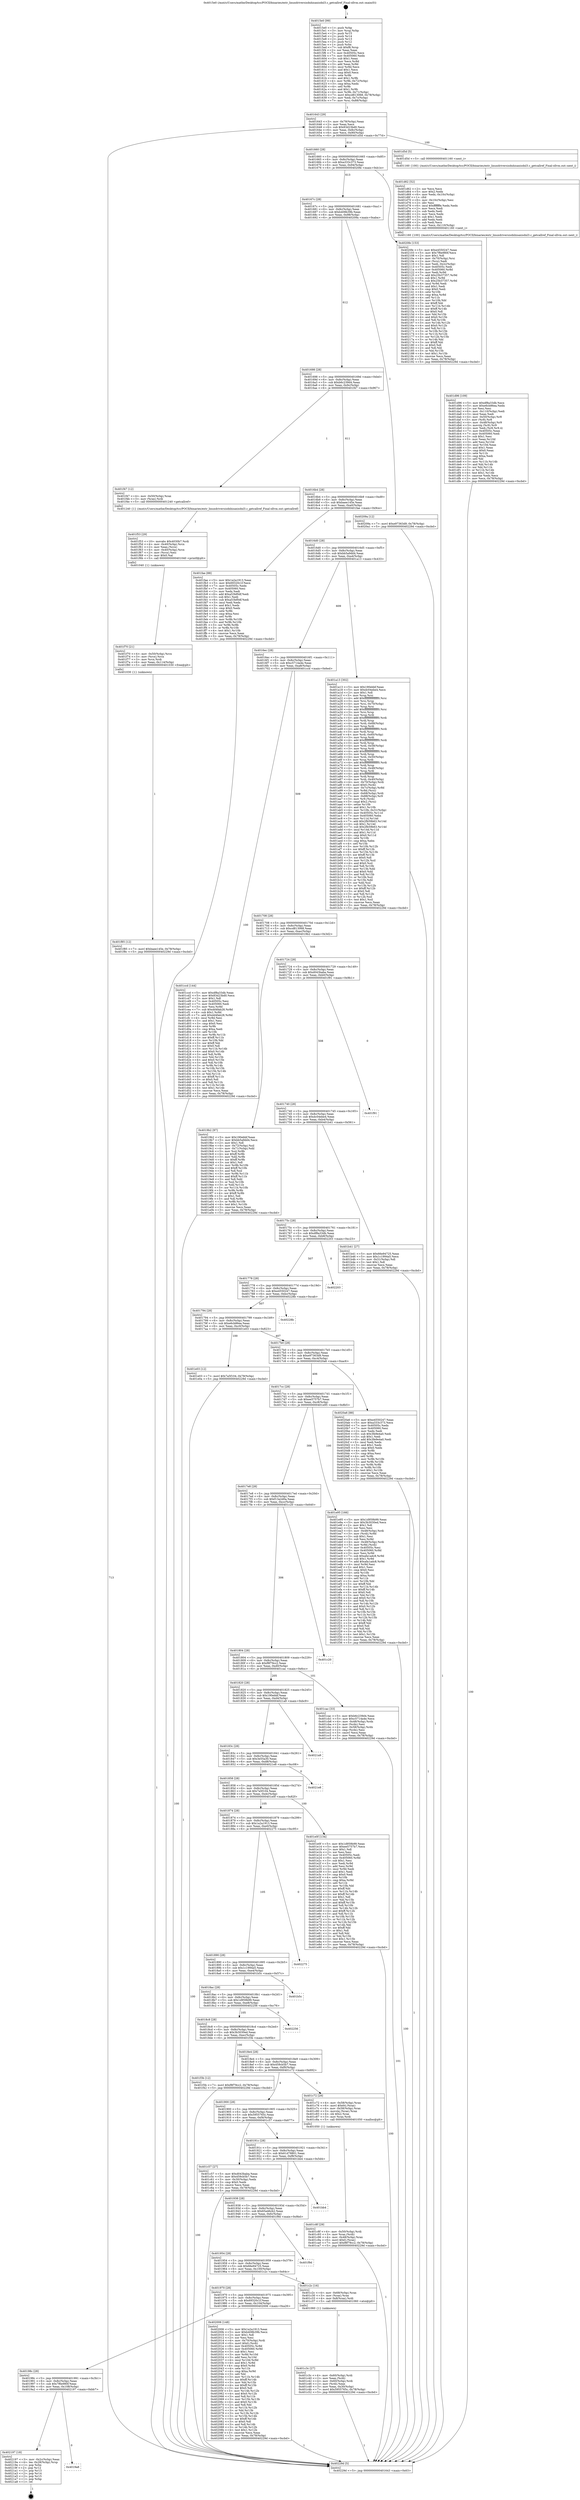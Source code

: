 digraph "0x4015e0" {
  label = "0x4015e0 (/mnt/c/Users/mathe/Desktop/tcc/POCII/binaries/extr_linuxdriversisdnhisaxisdnl3.c_getcallref_Final-ollvm.out::main(0))"
  labelloc = "t"
  node[shape=record]

  Entry [label="",width=0.3,height=0.3,shape=circle,fillcolor=black,style=filled]
  "0x401643" [label="{
     0x401643 [29]\l
     | [instrs]\l
     &nbsp;&nbsp;0x401643 \<+3\>: mov -0x78(%rbp),%eax\l
     &nbsp;&nbsp;0x401646 \<+2\>: mov %eax,%ecx\l
     &nbsp;&nbsp;0x401648 \<+6\>: sub $0x83d23bd0,%ecx\l
     &nbsp;&nbsp;0x40164e \<+6\>: mov %eax,-0x8c(%rbp)\l
     &nbsp;&nbsp;0x401654 \<+6\>: mov %ecx,-0x90(%rbp)\l
     &nbsp;&nbsp;0x40165a \<+6\>: je 0000000000401d5d \<main+0x77d\>\l
  }"]
  "0x401d5d" [label="{
     0x401d5d [5]\l
     | [instrs]\l
     &nbsp;&nbsp;0x401d5d \<+5\>: call 0000000000401160 \<next_i\>\l
     | [calls]\l
     &nbsp;&nbsp;0x401160 \{100\} (/mnt/c/Users/mathe/Desktop/tcc/POCII/binaries/extr_linuxdriversisdnhisaxisdnl3.c_getcallref_Final-ollvm.out::next_i)\l
  }"]
  "0x401660" [label="{
     0x401660 [28]\l
     | [instrs]\l
     &nbsp;&nbsp;0x401660 \<+5\>: jmp 0000000000401665 \<main+0x85\>\l
     &nbsp;&nbsp;0x401665 \<+6\>: mov -0x8c(%rbp),%eax\l
     &nbsp;&nbsp;0x40166b \<+5\>: sub $0xa333c373,%eax\l
     &nbsp;&nbsp;0x401670 \<+6\>: mov %eax,-0x94(%rbp)\l
     &nbsp;&nbsp;0x401676 \<+6\>: je 00000000004020fe \<main+0xb1e\>\l
  }"]
  Exit [label="",width=0.3,height=0.3,shape=circle,fillcolor=black,style=filled,peripheries=2]
  "0x4020fe" [label="{
     0x4020fe [153]\l
     | [instrs]\l
     &nbsp;&nbsp;0x4020fe \<+5\>: mov $0xe4550247,%eax\l
     &nbsp;&nbsp;0x402103 \<+5\>: mov $0x7f6e980f,%ecx\l
     &nbsp;&nbsp;0x402108 \<+2\>: mov $0x1,%dl\l
     &nbsp;&nbsp;0x40210a \<+4\>: mov -0x70(%rbp),%rsi\l
     &nbsp;&nbsp;0x40210e \<+2\>: mov (%rsi),%edi\l
     &nbsp;&nbsp;0x402110 \<+3\>: mov %edi,-0x2c(%rbp)\l
     &nbsp;&nbsp;0x402113 \<+7\>: mov 0x40505c,%edi\l
     &nbsp;&nbsp;0x40211a \<+8\>: mov 0x405060,%r8d\l
     &nbsp;&nbsp;0x402122 \<+3\>: mov %edi,%r9d\l
     &nbsp;&nbsp;0x402125 \<+7\>: add $0x25b37357,%r9d\l
     &nbsp;&nbsp;0x40212c \<+4\>: sub $0x1,%r9d\l
     &nbsp;&nbsp;0x402130 \<+7\>: sub $0x25b37357,%r9d\l
     &nbsp;&nbsp;0x402137 \<+4\>: imul %r9d,%edi\l
     &nbsp;&nbsp;0x40213b \<+3\>: and $0x1,%edi\l
     &nbsp;&nbsp;0x40213e \<+3\>: cmp $0x0,%edi\l
     &nbsp;&nbsp;0x402141 \<+4\>: sete %r10b\l
     &nbsp;&nbsp;0x402145 \<+4\>: cmp $0xa,%r8d\l
     &nbsp;&nbsp;0x402149 \<+4\>: setl %r11b\l
     &nbsp;&nbsp;0x40214d \<+3\>: mov %r10b,%bl\l
     &nbsp;&nbsp;0x402150 \<+3\>: xor $0xff,%bl\l
     &nbsp;&nbsp;0x402153 \<+3\>: mov %r11b,%r14b\l
     &nbsp;&nbsp;0x402156 \<+4\>: xor $0xff,%r14b\l
     &nbsp;&nbsp;0x40215a \<+3\>: xor $0x0,%dl\l
     &nbsp;&nbsp;0x40215d \<+3\>: mov %bl,%r15b\l
     &nbsp;&nbsp;0x402160 \<+4\>: and $0x0,%r15b\l
     &nbsp;&nbsp;0x402164 \<+3\>: and %dl,%r10b\l
     &nbsp;&nbsp;0x402167 \<+3\>: mov %r14b,%r12b\l
     &nbsp;&nbsp;0x40216a \<+4\>: and $0x0,%r12b\l
     &nbsp;&nbsp;0x40216e \<+3\>: and %dl,%r11b\l
     &nbsp;&nbsp;0x402171 \<+3\>: or %r10b,%r15b\l
     &nbsp;&nbsp;0x402174 \<+3\>: or %r11b,%r12b\l
     &nbsp;&nbsp;0x402177 \<+3\>: xor %r12b,%r15b\l
     &nbsp;&nbsp;0x40217a \<+3\>: or %r14b,%bl\l
     &nbsp;&nbsp;0x40217d \<+3\>: xor $0xff,%bl\l
     &nbsp;&nbsp;0x402180 \<+3\>: or $0x0,%dl\l
     &nbsp;&nbsp;0x402183 \<+2\>: and %dl,%bl\l
     &nbsp;&nbsp;0x402185 \<+3\>: or %bl,%r15b\l
     &nbsp;&nbsp;0x402188 \<+4\>: test $0x1,%r15b\l
     &nbsp;&nbsp;0x40218c \<+3\>: cmovne %ecx,%eax\l
     &nbsp;&nbsp;0x40218f \<+3\>: mov %eax,-0x78(%rbp)\l
     &nbsp;&nbsp;0x402192 \<+5\>: jmp 000000000040229d \<main+0xcbd\>\l
  }"]
  "0x40167c" [label="{
     0x40167c [28]\l
     | [instrs]\l
     &nbsp;&nbsp;0x40167c \<+5\>: jmp 0000000000401681 \<main+0xa1\>\l
     &nbsp;&nbsp;0x401681 \<+6\>: mov -0x8c(%rbp),%eax\l
     &nbsp;&nbsp;0x401687 \<+5\>: sub $0xb408b39b,%eax\l
     &nbsp;&nbsp;0x40168c \<+6\>: mov %eax,-0x98(%rbp)\l
     &nbsp;&nbsp;0x401692 \<+6\>: je 000000000040209a \<main+0xaba\>\l
  }"]
  "0x4019a8" [label="{
     0x4019a8\l
  }", style=dashed]
  "0x40209a" [label="{
     0x40209a [12]\l
     | [instrs]\l
     &nbsp;&nbsp;0x40209a \<+7\>: movl $0xe97363d9,-0x78(%rbp)\l
     &nbsp;&nbsp;0x4020a1 \<+5\>: jmp 000000000040229d \<main+0xcbd\>\l
  }"]
  "0x401698" [label="{
     0x401698 [28]\l
     | [instrs]\l
     &nbsp;&nbsp;0x401698 \<+5\>: jmp 000000000040169d \<main+0xbd\>\l
     &nbsp;&nbsp;0x40169d \<+6\>: mov -0x8c(%rbp),%eax\l
     &nbsp;&nbsp;0x4016a3 \<+5\>: sub $0xb6c239d4,%eax\l
     &nbsp;&nbsp;0x4016a8 \<+6\>: mov %eax,-0x9c(%rbp)\l
     &nbsp;&nbsp;0x4016ae \<+6\>: je 0000000000401f47 \<main+0x967\>\l
  }"]
  "0x402197" [label="{
     0x402197 [18]\l
     | [instrs]\l
     &nbsp;&nbsp;0x402197 \<+3\>: mov -0x2c(%rbp),%eax\l
     &nbsp;&nbsp;0x40219a \<+4\>: lea -0x28(%rbp),%rsp\l
     &nbsp;&nbsp;0x40219e \<+1\>: pop %rbx\l
     &nbsp;&nbsp;0x40219f \<+2\>: pop %r12\l
     &nbsp;&nbsp;0x4021a1 \<+2\>: pop %r13\l
     &nbsp;&nbsp;0x4021a3 \<+2\>: pop %r14\l
     &nbsp;&nbsp;0x4021a5 \<+2\>: pop %r15\l
     &nbsp;&nbsp;0x4021a7 \<+1\>: pop %rbp\l
     &nbsp;&nbsp;0x4021a8 \<+1\>: ret\l
  }"]
  "0x401f47" [label="{
     0x401f47 [12]\l
     | [instrs]\l
     &nbsp;&nbsp;0x401f47 \<+4\>: mov -0x50(%rbp),%rax\l
     &nbsp;&nbsp;0x401f4b \<+3\>: mov (%rax),%rdi\l
     &nbsp;&nbsp;0x401f4e \<+5\>: call 0000000000401240 \<getcallref\>\l
     | [calls]\l
     &nbsp;&nbsp;0x401240 \{1\} (/mnt/c/Users/mathe/Desktop/tcc/POCII/binaries/extr_linuxdriversisdnhisaxisdnl3.c_getcallref_Final-ollvm.out::getcallref)\l
  }"]
  "0x4016b4" [label="{
     0x4016b4 [28]\l
     | [instrs]\l
     &nbsp;&nbsp;0x4016b4 \<+5\>: jmp 00000000004016b9 \<main+0xd9\>\l
     &nbsp;&nbsp;0x4016b9 \<+6\>: mov -0x8c(%rbp),%eax\l
     &nbsp;&nbsp;0x4016bf \<+5\>: sub $0xbaee145e,%eax\l
     &nbsp;&nbsp;0x4016c4 \<+6\>: mov %eax,-0xa0(%rbp)\l
     &nbsp;&nbsp;0x4016ca \<+6\>: je 0000000000401fae \<main+0x9ce\>\l
  }"]
  "0x40198c" [label="{
     0x40198c [28]\l
     | [instrs]\l
     &nbsp;&nbsp;0x40198c \<+5\>: jmp 0000000000401991 \<main+0x3b1\>\l
     &nbsp;&nbsp;0x401991 \<+6\>: mov -0x8c(%rbp),%eax\l
     &nbsp;&nbsp;0x401997 \<+5\>: sub $0x7f6e980f,%eax\l
     &nbsp;&nbsp;0x40199c \<+6\>: mov %eax,-0x108(%rbp)\l
     &nbsp;&nbsp;0x4019a2 \<+6\>: je 0000000000402197 \<main+0xbb7\>\l
  }"]
  "0x401fae" [label="{
     0x401fae [88]\l
     | [instrs]\l
     &nbsp;&nbsp;0x401fae \<+5\>: mov $0x1a2a1913,%eax\l
     &nbsp;&nbsp;0x401fb3 \<+5\>: mov $0x69320c1f,%ecx\l
     &nbsp;&nbsp;0x401fb8 \<+7\>: mov 0x40505c,%edx\l
     &nbsp;&nbsp;0x401fbf \<+7\>: mov 0x405060,%esi\l
     &nbsp;&nbsp;0x401fc6 \<+2\>: mov %edx,%edi\l
     &nbsp;&nbsp;0x401fc8 \<+6\>: add $0xa53bf0df,%edi\l
     &nbsp;&nbsp;0x401fce \<+3\>: sub $0x1,%edi\l
     &nbsp;&nbsp;0x401fd1 \<+6\>: sub $0xa53bf0df,%edi\l
     &nbsp;&nbsp;0x401fd7 \<+3\>: imul %edi,%edx\l
     &nbsp;&nbsp;0x401fda \<+3\>: and $0x1,%edx\l
     &nbsp;&nbsp;0x401fdd \<+3\>: cmp $0x0,%edx\l
     &nbsp;&nbsp;0x401fe0 \<+4\>: sete %r8b\l
     &nbsp;&nbsp;0x401fe4 \<+3\>: cmp $0xa,%esi\l
     &nbsp;&nbsp;0x401fe7 \<+4\>: setl %r9b\l
     &nbsp;&nbsp;0x401feb \<+3\>: mov %r8b,%r10b\l
     &nbsp;&nbsp;0x401fee \<+3\>: and %r9b,%r10b\l
     &nbsp;&nbsp;0x401ff1 \<+3\>: xor %r9b,%r8b\l
     &nbsp;&nbsp;0x401ff4 \<+3\>: or %r8b,%r10b\l
     &nbsp;&nbsp;0x401ff7 \<+4\>: test $0x1,%r10b\l
     &nbsp;&nbsp;0x401ffb \<+3\>: cmovne %ecx,%eax\l
     &nbsp;&nbsp;0x401ffe \<+3\>: mov %eax,-0x78(%rbp)\l
     &nbsp;&nbsp;0x402001 \<+5\>: jmp 000000000040229d \<main+0xcbd\>\l
  }"]
  "0x4016d0" [label="{
     0x4016d0 [28]\l
     | [instrs]\l
     &nbsp;&nbsp;0x4016d0 \<+5\>: jmp 00000000004016d5 \<main+0xf5\>\l
     &nbsp;&nbsp;0x4016d5 \<+6\>: mov -0x8c(%rbp),%eax\l
     &nbsp;&nbsp;0x4016db \<+5\>: sub $0xbb5a9dd4,%eax\l
     &nbsp;&nbsp;0x4016e0 \<+6\>: mov %eax,-0xa4(%rbp)\l
     &nbsp;&nbsp;0x4016e6 \<+6\>: je 0000000000401a13 \<main+0x433\>\l
  }"]
  "0x402006" [label="{
     0x402006 [148]\l
     | [instrs]\l
     &nbsp;&nbsp;0x402006 \<+5\>: mov $0x1a2a1913,%eax\l
     &nbsp;&nbsp;0x40200b \<+5\>: mov $0xb408b39b,%ecx\l
     &nbsp;&nbsp;0x402010 \<+2\>: mov $0x1,%dl\l
     &nbsp;&nbsp;0x402012 \<+2\>: xor %esi,%esi\l
     &nbsp;&nbsp;0x402014 \<+4\>: mov -0x70(%rbp),%rdi\l
     &nbsp;&nbsp;0x402018 \<+6\>: movl $0x0,(%rdi)\l
     &nbsp;&nbsp;0x40201e \<+8\>: mov 0x40505c,%r8d\l
     &nbsp;&nbsp;0x402026 \<+8\>: mov 0x405060,%r9d\l
     &nbsp;&nbsp;0x40202e \<+3\>: sub $0x1,%esi\l
     &nbsp;&nbsp;0x402031 \<+3\>: mov %r8d,%r10d\l
     &nbsp;&nbsp;0x402034 \<+3\>: add %esi,%r10d\l
     &nbsp;&nbsp;0x402037 \<+4\>: imul %r10d,%r8d\l
     &nbsp;&nbsp;0x40203b \<+4\>: and $0x1,%r8d\l
     &nbsp;&nbsp;0x40203f \<+4\>: cmp $0x0,%r8d\l
     &nbsp;&nbsp;0x402043 \<+4\>: sete %r11b\l
     &nbsp;&nbsp;0x402047 \<+4\>: cmp $0xa,%r9d\l
     &nbsp;&nbsp;0x40204b \<+3\>: setl %bl\l
     &nbsp;&nbsp;0x40204e \<+3\>: mov %r11b,%r14b\l
     &nbsp;&nbsp;0x402051 \<+4\>: xor $0xff,%r14b\l
     &nbsp;&nbsp;0x402055 \<+3\>: mov %bl,%r15b\l
     &nbsp;&nbsp;0x402058 \<+4\>: xor $0xff,%r15b\l
     &nbsp;&nbsp;0x40205c \<+3\>: xor $0x0,%dl\l
     &nbsp;&nbsp;0x40205f \<+3\>: mov %r14b,%r12b\l
     &nbsp;&nbsp;0x402062 \<+4\>: and $0x0,%r12b\l
     &nbsp;&nbsp;0x402066 \<+3\>: and %dl,%r11b\l
     &nbsp;&nbsp;0x402069 \<+3\>: mov %r15b,%r13b\l
     &nbsp;&nbsp;0x40206c \<+4\>: and $0x0,%r13b\l
     &nbsp;&nbsp;0x402070 \<+2\>: and %dl,%bl\l
     &nbsp;&nbsp;0x402072 \<+3\>: or %r11b,%r12b\l
     &nbsp;&nbsp;0x402075 \<+3\>: or %bl,%r13b\l
     &nbsp;&nbsp;0x402078 \<+3\>: xor %r13b,%r12b\l
     &nbsp;&nbsp;0x40207b \<+3\>: or %r15b,%r14b\l
     &nbsp;&nbsp;0x40207e \<+4\>: xor $0xff,%r14b\l
     &nbsp;&nbsp;0x402082 \<+3\>: or $0x0,%dl\l
     &nbsp;&nbsp;0x402085 \<+3\>: and %dl,%r14b\l
     &nbsp;&nbsp;0x402088 \<+3\>: or %r14b,%r12b\l
     &nbsp;&nbsp;0x40208b \<+4\>: test $0x1,%r12b\l
     &nbsp;&nbsp;0x40208f \<+3\>: cmovne %ecx,%eax\l
     &nbsp;&nbsp;0x402092 \<+3\>: mov %eax,-0x78(%rbp)\l
     &nbsp;&nbsp;0x402095 \<+5\>: jmp 000000000040229d \<main+0xcbd\>\l
  }"]
  "0x401a13" [label="{
     0x401a13 [302]\l
     | [instrs]\l
     &nbsp;&nbsp;0x401a13 \<+5\>: mov $0x190ebbf,%eax\l
     &nbsp;&nbsp;0x401a18 \<+5\>: mov $0xdc04ebe4,%ecx\l
     &nbsp;&nbsp;0x401a1d \<+2\>: mov $0x1,%dl\l
     &nbsp;&nbsp;0x401a1f \<+3\>: mov %rsp,%rsi\l
     &nbsp;&nbsp;0x401a22 \<+4\>: add $0xfffffffffffffff0,%rsi\l
     &nbsp;&nbsp;0x401a26 \<+3\>: mov %rsi,%rsp\l
     &nbsp;&nbsp;0x401a29 \<+4\>: mov %rsi,-0x70(%rbp)\l
     &nbsp;&nbsp;0x401a2d \<+3\>: mov %rsp,%rsi\l
     &nbsp;&nbsp;0x401a30 \<+4\>: add $0xfffffffffffffff0,%rsi\l
     &nbsp;&nbsp;0x401a34 \<+3\>: mov %rsi,%rsp\l
     &nbsp;&nbsp;0x401a37 \<+3\>: mov %rsp,%rdi\l
     &nbsp;&nbsp;0x401a3a \<+4\>: add $0xfffffffffffffff0,%rdi\l
     &nbsp;&nbsp;0x401a3e \<+3\>: mov %rdi,%rsp\l
     &nbsp;&nbsp;0x401a41 \<+4\>: mov %rdi,-0x68(%rbp)\l
     &nbsp;&nbsp;0x401a45 \<+3\>: mov %rsp,%rdi\l
     &nbsp;&nbsp;0x401a48 \<+4\>: add $0xfffffffffffffff0,%rdi\l
     &nbsp;&nbsp;0x401a4c \<+3\>: mov %rdi,%rsp\l
     &nbsp;&nbsp;0x401a4f \<+4\>: mov %rdi,-0x60(%rbp)\l
     &nbsp;&nbsp;0x401a53 \<+3\>: mov %rsp,%rdi\l
     &nbsp;&nbsp;0x401a56 \<+4\>: add $0xfffffffffffffff0,%rdi\l
     &nbsp;&nbsp;0x401a5a \<+3\>: mov %rdi,%rsp\l
     &nbsp;&nbsp;0x401a5d \<+4\>: mov %rdi,-0x58(%rbp)\l
     &nbsp;&nbsp;0x401a61 \<+3\>: mov %rsp,%rdi\l
     &nbsp;&nbsp;0x401a64 \<+4\>: add $0xfffffffffffffff0,%rdi\l
     &nbsp;&nbsp;0x401a68 \<+3\>: mov %rdi,%rsp\l
     &nbsp;&nbsp;0x401a6b \<+4\>: mov %rdi,-0x50(%rbp)\l
     &nbsp;&nbsp;0x401a6f \<+3\>: mov %rsp,%rdi\l
     &nbsp;&nbsp;0x401a72 \<+4\>: add $0xfffffffffffffff0,%rdi\l
     &nbsp;&nbsp;0x401a76 \<+3\>: mov %rdi,%rsp\l
     &nbsp;&nbsp;0x401a79 \<+4\>: mov %rdi,-0x48(%rbp)\l
     &nbsp;&nbsp;0x401a7d \<+3\>: mov %rsp,%rdi\l
     &nbsp;&nbsp;0x401a80 \<+4\>: add $0xfffffffffffffff0,%rdi\l
     &nbsp;&nbsp;0x401a84 \<+3\>: mov %rdi,%rsp\l
     &nbsp;&nbsp;0x401a87 \<+4\>: mov %rdi,-0x40(%rbp)\l
     &nbsp;&nbsp;0x401a8b \<+4\>: mov -0x70(%rbp),%rdi\l
     &nbsp;&nbsp;0x401a8f \<+6\>: movl $0x0,(%rdi)\l
     &nbsp;&nbsp;0x401a95 \<+4\>: mov -0x7c(%rbp),%r8d\l
     &nbsp;&nbsp;0x401a99 \<+3\>: mov %r8d,(%rsi)\l
     &nbsp;&nbsp;0x401a9c \<+4\>: mov -0x68(%rbp),%rdi\l
     &nbsp;&nbsp;0x401aa0 \<+7\>: mov -0x88(%rbp),%r9\l
     &nbsp;&nbsp;0x401aa7 \<+3\>: mov %r9,(%rdi)\l
     &nbsp;&nbsp;0x401aaa \<+3\>: cmpl $0x2,(%rsi)\l
     &nbsp;&nbsp;0x401aad \<+4\>: setne %r10b\l
     &nbsp;&nbsp;0x401ab1 \<+4\>: and $0x1,%r10b\l
     &nbsp;&nbsp;0x401ab5 \<+4\>: mov %r10b,-0x31(%rbp)\l
     &nbsp;&nbsp;0x401ab9 \<+8\>: mov 0x40505c,%r11d\l
     &nbsp;&nbsp;0x401ac1 \<+7\>: mov 0x405060,%ebx\l
     &nbsp;&nbsp;0x401ac8 \<+3\>: mov %r11d,%r14d\l
     &nbsp;&nbsp;0x401acb \<+7\>: add $0x2fb59b63,%r14d\l
     &nbsp;&nbsp;0x401ad2 \<+4\>: sub $0x1,%r14d\l
     &nbsp;&nbsp;0x401ad6 \<+7\>: sub $0x2fb59b63,%r14d\l
     &nbsp;&nbsp;0x401add \<+4\>: imul %r14d,%r11d\l
     &nbsp;&nbsp;0x401ae1 \<+4\>: and $0x1,%r11d\l
     &nbsp;&nbsp;0x401ae5 \<+4\>: cmp $0x0,%r11d\l
     &nbsp;&nbsp;0x401ae9 \<+4\>: sete %r10b\l
     &nbsp;&nbsp;0x401aed \<+3\>: cmp $0xa,%ebx\l
     &nbsp;&nbsp;0x401af0 \<+4\>: setl %r15b\l
     &nbsp;&nbsp;0x401af4 \<+3\>: mov %r10b,%r12b\l
     &nbsp;&nbsp;0x401af7 \<+4\>: xor $0xff,%r12b\l
     &nbsp;&nbsp;0x401afb \<+3\>: mov %r15b,%r13b\l
     &nbsp;&nbsp;0x401afe \<+4\>: xor $0xff,%r13b\l
     &nbsp;&nbsp;0x401b02 \<+3\>: xor $0x0,%dl\l
     &nbsp;&nbsp;0x401b05 \<+3\>: mov %r12b,%sil\l
     &nbsp;&nbsp;0x401b08 \<+4\>: and $0x0,%sil\l
     &nbsp;&nbsp;0x401b0c \<+3\>: and %dl,%r10b\l
     &nbsp;&nbsp;0x401b0f \<+3\>: mov %r13b,%dil\l
     &nbsp;&nbsp;0x401b12 \<+4\>: and $0x0,%dil\l
     &nbsp;&nbsp;0x401b16 \<+3\>: and %dl,%r15b\l
     &nbsp;&nbsp;0x401b19 \<+3\>: or %r10b,%sil\l
     &nbsp;&nbsp;0x401b1c \<+3\>: or %r15b,%dil\l
     &nbsp;&nbsp;0x401b1f \<+3\>: xor %dil,%sil\l
     &nbsp;&nbsp;0x401b22 \<+3\>: or %r13b,%r12b\l
     &nbsp;&nbsp;0x401b25 \<+4\>: xor $0xff,%r12b\l
     &nbsp;&nbsp;0x401b29 \<+3\>: or $0x0,%dl\l
     &nbsp;&nbsp;0x401b2c \<+3\>: and %dl,%r12b\l
     &nbsp;&nbsp;0x401b2f \<+3\>: or %r12b,%sil\l
     &nbsp;&nbsp;0x401b32 \<+4\>: test $0x1,%sil\l
     &nbsp;&nbsp;0x401b36 \<+3\>: cmovne %ecx,%eax\l
     &nbsp;&nbsp;0x401b39 \<+3\>: mov %eax,-0x78(%rbp)\l
     &nbsp;&nbsp;0x401b3c \<+5\>: jmp 000000000040229d \<main+0xcbd\>\l
  }"]
  "0x4016ec" [label="{
     0x4016ec [28]\l
     | [instrs]\l
     &nbsp;&nbsp;0x4016ec \<+5\>: jmp 00000000004016f1 \<main+0x111\>\l
     &nbsp;&nbsp;0x4016f1 \<+6\>: mov -0x8c(%rbp),%eax\l
     &nbsp;&nbsp;0x4016f7 \<+5\>: sub $0xc5714a4e,%eax\l
     &nbsp;&nbsp;0x4016fc \<+6\>: mov %eax,-0xa8(%rbp)\l
     &nbsp;&nbsp;0x401702 \<+6\>: je 0000000000401ccd \<main+0x6ed\>\l
  }"]
  "0x401f85" [label="{
     0x401f85 [12]\l
     | [instrs]\l
     &nbsp;&nbsp;0x401f85 \<+7\>: movl $0xbaee145e,-0x78(%rbp)\l
     &nbsp;&nbsp;0x401f8c \<+5\>: jmp 000000000040229d \<main+0xcbd\>\l
  }"]
  "0x401ccd" [label="{
     0x401ccd [144]\l
     | [instrs]\l
     &nbsp;&nbsp;0x401ccd \<+5\>: mov $0xdf8a33db,%eax\l
     &nbsp;&nbsp;0x401cd2 \<+5\>: mov $0x83d23bd0,%ecx\l
     &nbsp;&nbsp;0x401cd7 \<+2\>: mov $0x1,%dl\l
     &nbsp;&nbsp;0x401cd9 \<+7\>: mov 0x40505c,%esi\l
     &nbsp;&nbsp;0x401ce0 \<+7\>: mov 0x405060,%edi\l
     &nbsp;&nbsp;0x401ce7 \<+3\>: mov %esi,%r8d\l
     &nbsp;&nbsp;0x401cea \<+7\>: sub $0xdd4fab28,%r8d\l
     &nbsp;&nbsp;0x401cf1 \<+4\>: sub $0x1,%r8d\l
     &nbsp;&nbsp;0x401cf5 \<+7\>: add $0xdd4fab28,%r8d\l
     &nbsp;&nbsp;0x401cfc \<+4\>: imul %r8d,%esi\l
     &nbsp;&nbsp;0x401d00 \<+3\>: and $0x1,%esi\l
     &nbsp;&nbsp;0x401d03 \<+3\>: cmp $0x0,%esi\l
     &nbsp;&nbsp;0x401d06 \<+4\>: sete %r9b\l
     &nbsp;&nbsp;0x401d0a \<+3\>: cmp $0xa,%edi\l
     &nbsp;&nbsp;0x401d0d \<+4\>: setl %r10b\l
     &nbsp;&nbsp;0x401d11 \<+3\>: mov %r9b,%r11b\l
     &nbsp;&nbsp;0x401d14 \<+4\>: xor $0xff,%r11b\l
     &nbsp;&nbsp;0x401d18 \<+3\>: mov %r10b,%bl\l
     &nbsp;&nbsp;0x401d1b \<+3\>: xor $0xff,%bl\l
     &nbsp;&nbsp;0x401d1e \<+3\>: xor $0x0,%dl\l
     &nbsp;&nbsp;0x401d21 \<+3\>: mov %r11b,%r14b\l
     &nbsp;&nbsp;0x401d24 \<+4\>: and $0x0,%r14b\l
     &nbsp;&nbsp;0x401d28 \<+3\>: and %dl,%r9b\l
     &nbsp;&nbsp;0x401d2b \<+3\>: mov %bl,%r15b\l
     &nbsp;&nbsp;0x401d2e \<+4\>: and $0x0,%r15b\l
     &nbsp;&nbsp;0x401d32 \<+3\>: and %dl,%r10b\l
     &nbsp;&nbsp;0x401d35 \<+3\>: or %r9b,%r14b\l
     &nbsp;&nbsp;0x401d38 \<+3\>: or %r10b,%r15b\l
     &nbsp;&nbsp;0x401d3b \<+3\>: xor %r15b,%r14b\l
     &nbsp;&nbsp;0x401d3e \<+3\>: or %bl,%r11b\l
     &nbsp;&nbsp;0x401d41 \<+4\>: xor $0xff,%r11b\l
     &nbsp;&nbsp;0x401d45 \<+3\>: or $0x0,%dl\l
     &nbsp;&nbsp;0x401d48 \<+3\>: and %dl,%r11b\l
     &nbsp;&nbsp;0x401d4b \<+3\>: or %r11b,%r14b\l
     &nbsp;&nbsp;0x401d4e \<+4\>: test $0x1,%r14b\l
     &nbsp;&nbsp;0x401d52 \<+3\>: cmovne %ecx,%eax\l
     &nbsp;&nbsp;0x401d55 \<+3\>: mov %eax,-0x78(%rbp)\l
     &nbsp;&nbsp;0x401d58 \<+5\>: jmp 000000000040229d \<main+0xcbd\>\l
  }"]
  "0x401708" [label="{
     0x401708 [28]\l
     | [instrs]\l
     &nbsp;&nbsp;0x401708 \<+5\>: jmp 000000000040170d \<main+0x12d\>\l
     &nbsp;&nbsp;0x40170d \<+6\>: mov -0x8c(%rbp),%eax\l
     &nbsp;&nbsp;0x401713 \<+5\>: sub $0xcd813068,%eax\l
     &nbsp;&nbsp;0x401718 \<+6\>: mov %eax,-0xac(%rbp)\l
     &nbsp;&nbsp;0x40171e \<+6\>: je 00000000004019b2 \<main+0x3d2\>\l
  }"]
  "0x401f70" [label="{
     0x401f70 [21]\l
     | [instrs]\l
     &nbsp;&nbsp;0x401f70 \<+4\>: mov -0x50(%rbp),%rcx\l
     &nbsp;&nbsp;0x401f74 \<+3\>: mov (%rcx),%rcx\l
     &nbsp;&nbsp;0x401f77 \<+3\>: mov %rcx,%rdi\l
     &nbsp;&nbsp;0x401f7a \<+6\>: mov %eax,-0x114(%rbp)\l
     &nbsp;&nbsp;0x401f80 \<+5\>: call 0000000000401030 \<free@plt\>\l
     | [calls]\l
     &nbsp;&nbsp;0x401030 \{1\} (unknown)\l
  }"]
  "0x4019b2" [label="{
     0x4019b2 [97]\l
     | [instrs]\l
     &nbsp;&nbsp;0x4019b2 \<+5\>: mov $0x190ebbf,%eax\l
     &nbsp;&nbsp;0x4019b7 \<+5\>: mov $0xbb5a9dd4,%ecx\l
     &nbsp;&nbsp;0x4019bc \<+2\>: mov $0x1,%dl\l
     &nbsp;&nbsp;0x4019be \<+4\>: mov -0x72(%rbp),%sil\l
     &nbsp;&nbsp;0x4019c2 \<+4\>: mov -0x71(%rbp),%dil\l
     &nbsp;&nbsp;0x4019c6 \<+3\>: mov %sil,%r8b\l
     &nbsp;&nbsp;0x4019c9 \<+4\>: xor $0xff,%r8b\l
     &nbsp;&nbsp;0x4019cd \<+3\>: mov %dil,%r9b\l
     &nbsp;&nbsp;0x4019d0 \<+4\>: xor $0xff,%r9b\l
     &nbsp;&nbsp;0x4019d4 \<+3\>: xor $0x1,%dl\l
     &nbsp;&nbsp;0x4019d7 \<+3\>: mov %r8b,%r10b\l
     &nbsp;&nbsp;0x4019da \<+4\>: and $0xff,%r10b\l
     &nbsp;&nbsp;0x4019de \<+3\>: and %dl,%sil\l
     &nbsp;&nbsp;0x4019e1 \<+3\>: mov %r9b,%r11b\l
     &nbsp;&nbsp;0x4019e4 \<+4\>: and $0xff,%r11b\l
     &nbsp;&nbsp;0x4019e8 \<+3\>: and %dl,%dil\l
     &nbsp;&nbsp;0x4019eb \<+3\>: or %sil,%r10b\l
     &nbsp;&nbsp;0x4019ee \<+3\>: or %dil,%r11b\l
     &nbsp;&nbsp;0x4019f1 \<+3\>: xor %r11b,%r10b\l
     &nbsp;&nbsp;0x4019f4 \<+3\>: or %r9b,%r8b\l
     &nbsp;&nbsp;0x4019f7 \<+4\>: xor $0xff,%r8b\l
     &nbsp;&nbsp;0x4019fb \<+3\>: or $0x1,%dl\l
     &nbsp;&nbsp;0x4019fe \<+3\>: and %dl,%r8b\l
     &nbsp;&nbsp;0x401a01 \<+3\>: or %r8b,%r10b\l
     &nbsp;&nbsp;0x401a04 \<+4\>: test $0x1,%r10b\l
     &nbsp;&nbsp;0x401a08 \<+3\>: cmovne %ecx,%eax\l
     &nbsp;&nbsp;0x401a0b \<+3\>: mov %eax,-0x78(%rbp)\l
     &nbsp;&nbsp;0x401a0e \<+5\>: jmp 000000000040229d \<main+0xcbd\>\l
  }"]
  "0x401724" [label="{
     0x401724 [28]\l
     | [instrs]\l
     &nbsp;&nbsp;0x401724 \<+5\>: jmp 0000000000401729 \<main+0x149\>\l
     &nbsp;&nbsp;0x401729 \<+6\>: mov -0x8c(%rbp),%eax\l
     &nbsp;&nbsp;0x40172f \<+5\>: sub $0xd043baba,%eax\l
     &nbsp;&nbsp;0x401734 \<+6\>: mov %eax,-0xb0(%rbp)\l
     &nbsp;&nbsp;0x40173a \<+6\>: je 0000000000401f91 \<main+0x9b1\>\l
  }"]
  "0x40229d" [label="{
     0x40229d [5]\l
     | [instrs]\l
     &nbsp;&nbsp;0x40229d \<+5\>: jmp 0000000000401643 \<main+0x63\>\l
  }"]
  "0x4015e0" [label="{
     0x4015e0 [99]\l
     | [instrs]\l
     &nbsp;&nbsp;0x4015e0 \<+1\>: push %rbp\l
     &nbsp;&nbsp;0x4015e1 \<+3\>: mov %rsp,%rbp\l
     &nbsp;&nbsp;0x4015e4 \<+2\>: push %r15\l
     &nbsp;&nbsp;0x4015e6 \<+2\>: push %r14\l
     &nbsp;&nbsp;0x4015e8 \<+2\>: push %r13\l
     &nbsp;&nbsp;0x4015ea \<+2\>: push %r12\l
     &nbsp;&nbsp;0x4015ec \<+1\>: push %rbx\l
     &nbsp;&nbsp;0x4015ed \<+7\>: sub $0xf8,%rsp\l
     &nbsp;&nbsp;0x4015f4 \<+2\>: xor %eax,%eax\l
     &nbsp;&nbsp;0x4015f6 \<+7\>: mov 0x40505c,%ecx\l
     &nbsp;&nbsp;0x4015fd \<+7\>: mov 0x405060,%edx\l
     &nbsp;&nbsp;0x401604 \<+3\>: sub $0x1,%eax\l
     &nbsp;&nbsp;0x401607 \<+3\>: mov %ecx,%r8d\l
     &nbsp;&nbsp;0x40160a \<+3\>: add %eax,%r8d\l
     &nbsp;&nbsp;0x40160d \<+4\>: imul %r8d,%ecx\l
     &nbsp;&nbsp;0x401611 \<+3\>: and $0x1,%ecx\l
     &nbsp;&nbsp;0x401614 \<+3\>: cmp $0x0,%ecx\l
     &nbsp;&nbsp;0x401617 \<+4\>: sete %r9b\l
     &nbsp;&nbsp;0x40161b \<+4\>: and $0x1,%r9b\l
     &nbsp;&nbsp;0x40161f \<+4\>: mov %r9b,-0x72(%rbp)\l
     &nbsp;&nbsp;0x401623 \<+3\>: cmp $0xa,%edx\l
     &nbsp;&nbsp;0x401626 \<+4\>: setl %r9b\l
     &nbsp;&nbsp;0x40162a \<+4\>: and $0x1,%r9b\l
     &nbsp;&nbsp;0x40162e \<+4\>: mov %r9b,-0x71(%rbp)\l
     &nbsp;&nbsp;0x401632 \<+7\>: movl $0xcd813068,-0x78(%rbp)\l
     &nbsp;&nbsp;0x401639 \<+3\>: mov %edi,-0x7c(%rbp)\l
     &nbsp;&nbsp;0x40163c \<+7\>: mov %rsi,-0x88(%rbp)\l
  }"]
  "0x401f53" [label="{
     0x401f53 [29]\l
     | [instrs]\l
     &nbsp;&nbsp;0x401f53 \<+10\>: movabs $0x4030b7,%rdi\l
     &nbsp;&nbsp;0x401f5d \<+4\>: mov -0x40(%rbp),%rcx\l
     &nbsp;&nbsp;0x401f61 \<+2\>: mov %eax,(%rcx)\l
     &nbsp;&nbsp;0x401f63 \<+4\>: mov -0x40(%rbp),%rcx\l
     &nbsp;&nbsp;0x401f67 \<+2\>: mov (%rcx),%esi\l
     &nbsp;&nbsp;0x401f69 \<+2\>: mov $0x0,%al\l
     &nbsp;&nbsp;0x401f6b \<+5\>: call 0000000000401040 \<printf@plt\>\l
     | [calls]\l
     &nbsp;&nbsp;0x401040 \{1\} (unknown)\l
  }"]
  "0x401d96" [label="{
     0x401d96 [109]\l
     | [instrs]\l
     &nbsp;&nbsp;0x401d96 \<+5\>: mov $0xdf8a33db,%ecx\l
     &nbsp;&nbsp;0x401d9b \<+5\>: mov $0xe6cb86ea,%edx\l
     &nbsp;&nbsp;0x401da0 \<+2\>: xor %esi,%esi\l
     &nbsp;&nbsp;0x401da2 \<+6\>: mov -0x110(%rbp),%edi\l
     &nbsp;&nbsp;0x401da8 \<+3\>: imul %eax,%edi\l
     &nbsp;&nbsp;0x401dab \<+4\>: mov -0x50(%rbp),%r8\l
     &nbsp;&nbsp;0x401daf \<+3\>: mov (%r8),%r8\l
     &nbsp;&nbsp;0x401db2 \<+4\>: mov -0x48(%rbp),%r9\l
     &nbsp;&nbsp;0x401db6 \<+3\>: movslq (%r9),%r9\l
     &nbsp;&nbsp;0x401db9 \<+4\>: mov %edi,(%r8,%r9,4)\l
     &nbsp;&nbsp;0x401dbd \<+7\>: mov 0x40505c,%eax\l
     &nbsp;&nbsp;0x401dc4 \<+7\>: mov 0x405060,%edi\l
     &nbsp;&nbsp;0x401dcb \<+3\>: sub $0x1,%esi\l
     &nbsp;&nbsp;0x401dce \<+3\>: mov %eax,%r10d\l
     &nbsp;&nbsp;0x401dd1 \<+3\>: add %esi,%r10d\l
     &nbsp;&nbsp;0x401dd4 \<+4\>: imul %r10d,%eax\l
     &nbsp;&nbsp;0x401dd8 \<+3\>: and $0x1,%eax\l
     &nbsp;&nbsp;0x401ddb \<+3\>: cmp $0x0,%eax\l
     &nbsp;&nbsp;0x401dde \<+4\>: sete %r11b\l
     &nbsp;&nbsp;0x401de2 \<+3\>: cmp $0xa,%edi\l
     &nbsp;&nbsp;0x401de5 \<+3\>: setl %bl\l
     &nbsp;&nbsp;0x401de8 \<+3\>: mov %r11b,%r14b\l
     &nbsp;&nbsp;0x401deb \<+3\>: and %bl,%r14b\l
     &nbsp;&nbsp;0x401dee \<+3\>: xor %bl,%r11b\l
     &nbsp;&nbsp;0x401df1 \<+3\>: or %r11b,%r14b\l
     &nbsp;&nbsp;0x401df4 \<+4\>: test $0x1,%r14b\l
     &nbsp;&nbsp;0x401df8 \<+3\>: cmovne %edx,%ecx\l
     &nbsp;&nbsp;0x401dfb \<+3\>: mov %ecx,-0x78(%rbp)\l
     &nbsp;&nbsp;0x401dfe \<+5\>: jmp 000000000040229d \<main+0xcbd\>\l
  }"]
  "0x401f91" [label="{
     0x401f91\l
  }", style=dashed]
  "0x401740" [label="{
     0x401740 [28]\l
     | [instrs]\l
     &nbsp;&nbsp;0x401740 \<+5\>: jmp 0000000000401745 \<main+0x165\>\l
     &nbsp;&nbsp;0x401745 \<+6\>: mov -0x8c(%rbp),%eax\l
     &nbsp;&nbsp;0x40174b \<+5\>: sub $0xdc04ebe4,%eax\l
     &nbsp;&nbsp;0x401750 \<+6\>: mov %eax,-0xb4(%rbp)\l
     &nbsp;&nbsp;0x401756 \<+6\>: je 0000000000401b41 \<main+0x561\>\l
  }"]
  "0x401d62" [label="{
     0x401d62 [52]\l
     | [instrs]\l
     &nbsp;&nbsp;0x401d62 \<+2\>: xor %ecx,%ecx\l
     &nbsp;&nbsp;0x401d64 \<+5\>: mov $0x2,%edx\l
     &nbsp;&nbsp;0x401d69 \<+6\>: mov %edx,-0x10c(%rbp)\l
     &nbsp;&nbsp;0x401d6f \<+1\>: cltd\l
     &nbsp;&nbsp;0x401d70 \<+6\>: mov -0x10c(%rbp),%esi\l
     &nbsp;&nbsp;0x401d76 \<+2\>: idiv %esi\l
     &nbsp;&nbsp;0x401d78 \<+6\>: imul $0xfffffffe,%edx,%edx\l
     &nbsp;&nbsp;0x401d7e \<+2\>: mov %ecx,%edi\l
     &nbsp;&nbsp;0x401d80 \<+2\>: sub %edx,%edi\l
     &nbsp;&nbsp;0x401d82 \<+2\>: mov %ecx,%edx\l
     &nbsp;&nbsp;0x401d84 \<+3\>: sub $0x1,%edx\l
     &nbsp;&nbsp;0x401d87 \<+2\>: add %edx,%edi\l
     &nbsp;&nbsp;0x401d89 \<+2\>: sub %edi,%ecx\l
     &nbsp;&nbsp;0x401d8b \<+6\>: mov %ecx,-0x110(%rbp)\l
     &nbsp;&nbsp;0x401d91 \<+5\>: call 0000000000401160 \<next_i\>\l
     | [calls]\l
     &nbsp;&nbsp;0x401160 \{100\} (/mnt/c/Users/mathe/Desktop/tcc/POCII/binaries/extr_linuxdriversisdnhisaxisdnl3.c_getcallref_Final-ollvm.out::next_i)\l
  }"]
  "0x401b41" [label="{
     0x401b41 [27]\l
     | [instrs]\l
     &nbsp;&nbsp;0x401b41 \<+5\>: mov $0x66e94725,%eax\l
     &nbsp;&nbsp;0x401b46 \<+5\>: mov $0x1c1994a5,%ecx\l
     &nbsp;&nbsp;0x401b4b \<+3\>: mov -0x31(%rbp),%dl\l
     &nbsp;&nbsp;0x401b4e \<+3\>: test $0x1,%dl\l
     &nbsp;&nbsp;0x401b51 \<+3\>: cmovne %ecx,%eax\l
     &nbsp;&nbsp;0x401b54 \<+3\>: mov %eax,-0x78(%rbp)\l
     &nbsp;&nbsp;0x401b57 \<+5\>: jmp 000000000040229d \<main+0xcbd\>\l
  }"]
  "0x40175c" [label="{
     0x40175c [28]\l
     | [instrs]\l
     &nbsp;&nbsp;0x40175c \<+5\>: jmp 0000000000401761 \<main+0x181\>\l
     &nbsp;&nbsp;0x401761 \<+6\>: mov -0x8c(%rbp),%eax\l
     &nbsp;&nbsp;0x401767 \<+5\>: sub $0xdf8a33db,%eax\l
     &nbsp;&nbsp;0x40176c \<+6\>: mov %eax,-0xb8(%rbp)\l
     &nbsp;&nbsp;0x401772 \<+6\>: je 0000000000402203 \<main+0xc23\>\l
  }"]
  "0x401c8f" [label="{
     0x401c8f [29]\l
     | [instrs]\l
     &nbsp;&nbsp;0x401c8f \<+4\>: mov -0x50(%rbp),%rdi\l
     &nbsp;&nbsp;0x401c93 \<+3\>: mov %rax,(%rdi)\l
     &nbsp;&nbsp;0x401c96 \<+4\>: mov -0x48(%rbp),%rax\l
     &nbsp;&nbsp;0x401c9a \<+6\>: movl $0x0,(%rax)\l
     &nbsp;&nbsp;0x401ca0 \<+7\>: movl $0xf8f79cc2,-0x78(%rbp)\l
     &nbsp;&nbsp;0x401ca7 \<+5\>: jmp 000000000040229d \<main+0xcbd\>\l
  }"]
  "0x402203" [label="{
     0x402203\l
  }", style=dashed]
  "0x401778" [label="{
     0x401778 [28]\l
     | [instrs]\l
     &nbsp;&nbsp;0x401778 \<+5\>: jmp 000000000040177d \<main+0x19d\>\l
     &nbsp;&nbsp;0x40177d \<+6\>: mov -0x8c(%rbp),%eax\l
     &nbsp;&nbsp;0x401783 \<+5\>: sub $0xe4550247,%eax\l
     &nbsp;&nbsp;0x401788 \<+6\>: mov %eax,-0xbc(%rbp)\l
     &nbsp;&nbsp;0x40178e \<+6\>: je 000000000040228b \<main+0xcab\>\l
  }"]
  "0x401c3c" [label="{
     0x401c3c [27]\l
     | [instrs]\l
     &nbsp;&nbsp;0x401c3c \<+4\>: mov -0x60(%rbp),%rdi\l
     &nbsp;&nbsp;0x401c40 \<+2\>: mov %eax,(%rdi)\l
     &nbsp;&nbsp;0x401c42 \<+4\>: mov -0x60(%rbp),%rdi\l
     &nbsp;&nbsp;0x401c46 \<+2\>: mov (%rdi),%eax\l
     &nbsp;&nbsp;0x401c48 \<+3\>: mov %eax,-0x30(%rbp)\l
     &nbsp;&nbsp;0x401c4b \<+7\>: movl $0x5955765c,-0x78(%rbp)\l
     &nbsp;&nbsp;0x401c52 \<+5\>: jmp 000000000040229d \<main+0xcbd\>\l
  }"]
  "0x40228b" [label="{
     0x40228b\l
  }", style=dashed]
  "0x401794" [label="{
     0x401794 [28]\l
     | [instrs]\l
     &nbsp;&nbsp;0x401794 \<+5\>: jmp 0000000000401799 \<main+0x1b9\>\l
     &nbsp;&nbsp;0x401799 \<+6\>: mov -0x8c(%rbp),%eax\l
     &nbsp;&nbsp;0x40179f \<+5\>: sub $0xe6cb86ea,%eax\l
     &nbsp;&nbsp;0x4017a4 \<+6\>: mov %eax,-0xc0(%rbp)\l
     &nbsp;&nbsp;0x4017aa \<+6\>: je 0000000000401e03 \<main+0x823\>\l
  }"]
  "0x401970" [label="{
     0x401970 [28]\l
     | [instrs]\l
     &nbsp;&nbsp;0x401970 \<+5\>: jmp 0000000000401975 \<main+0x395\>\l
     &nbsp;&nbsp;0x401975 \<+6\>: mov -0x8c(%rbp),%eax\l
     &nbsp;&nbsp;0x40197b \<+5\>: sub $0x69320c1f,%eax\l
     &nbsp;&nbsp;0x401980 \<+6\>: mov %eax,-0x104(%rbp)\l
     &nbsp;&nbsp;0x401986 \<+6\>: je 0000000000402006 \<main+0xa26\>\l
  }"]
  "0x401e03" [label="{
     0x401e03 [12]\l
     | [instrs]\l
     &nbsp;&nbsp;0x401e03 \<+7\>: movl $0x7a5f104,-0x78(%rbp)\l
     &nbsp;&nbsp;0x401e0a \<+5\>: jmp 000000000040229d \<main+0xcbd\>\l
  }"]
  "0x4017b0" [label="{
     0x4017b0 [28]\l
     | [instrs]\l
     &nbsp;&nbsp;0x4017b0 \<+5\>: jmp 00000000004017b5 \<main+0x1d5\>\l
     &nbsp;&nbsp;0x4017b5 \<+6\>: mov -0x8c(%rbp),%eax\l
     &nbsp;&nbsp;0x4017bb \<+5\>: sub $0xe97363d9,%eax\l
     &nbsp;&nbsp;0x4017c0 \<+6\>: mov %eax,-0xc4(%rbp)\l
     &nbsp;&nbsp;0x4017c6 \<+6\>: je 00000000004020a6 \<main+0xac6\>\l
  }"]
  "0x401c2c" [label="{
     0x401c2c [16]\l
     | [instrs]\l
     &nbsp;&nbsp;0x401c2c \<+4\>: mov -0x68(%rbp),%rax\l
     &nbsp;&nbsp;0x401c30 \<+3\>: mov (%rax),%rax\l
     &nbsp;&nbsp;0x401c33 \<+4\>: mov 0x8(%rax),%rdi\l
     &nbsp;&nbsp;0x401c37 \<+5\>: call 0000000000401060 \<atoi@plt\>\l
     | [calls]\l
     &nbsp;&nbsp;0x401060 \{1\} (unknown)\l
  }"]
  "0x4020a6" [label="{
     0x4020a6 [88]\l
     | [instrs]\l
     &nbsp;&nbsp;0x4020a6 \<+5\>: mov $0xe4550247,%eax\l
     &nbsp;&nbsp;0x4020ab \<+5\>: mov $0xa333c373,%ecx\l
     &nbsp;&nbsp;0x4020b0 \<+7\>: mov 0x40505c,%edx\l
     &nbsp;&nbsp;0x4020b7 \<+7\>: mov 0x405060,%esi\l
     &nbsp;&nbsp;0x4020be \<+2\>: mov %edx,%edi\l
     &nbsp;&nbsp;0x4020c0 \<+6\>: sub $0x3fe9e4a0,%edi\l
     &nbsp;&nbsp;0x4020c6 \<+3\>: sub $0x1,%edi\l
     &nbsp;&nbsp;0x4020c9 \<+6\>: add $0x3fe9e4a0,%edi\l
     &nbsp;&nbsp;0x4020cf \<+3\>: imul %edi,%edx\l
     &nbsp;&nbsp;0x4020d2 \<+3\>: and $0x1,%edx\l
     &nbsp;&nbsp;0x4020d5 \<+3\>: cmp $0x0,%edx\l
     &nbsp;&nbsp;0x4020d8 \<+4\>: sete %r8b\l
     &nbsp;&nbsp;0x4020dc \<+3\>: cmp $0xa,%esi\l
     &nbsp;&nbsp;0x4020df \<+4\>: setl %r9b\l
     &nbsp;&nbsp;0x4020e3 \<+3\>: mov %r8b,%r10b\l
     &nbsp;&nbsp;0x4020e6 \<+3\>: and %r9b,%r10b\l
     &nbsp;&nbsp;0x4020e9 \<+3\>: xor %r9b,%r8b\l
     &nbsp;&nbsp;0x4020ec \<+3\>: or %r8b,%r10b\l
     &nbsp;&nbsp;0x4020ef \<+4\>: test $0x1,%r10b\l
     &nbsp;&nbsp;0x4020f3 \<+3\>: cmovne %ecx,%eax\l
     &nbsp;&nbsp;0x4020f6 \<+3\>: mov %eax,-0x78(%rbp)\l
     &nbsp;&nbsp;0x4020f9 \<+5\>: jmp 000000000040229d \<main+0xcbd\>\l
  }"]
  "0x4017cc" [label="{
     0x4017cc [28]\l
     | [instrs]\l
     &nbsp;&nbsp;0x4017cc \<+5\>: jmp 00000000004017d1 \<main+0x1f1\>\l
     &nbsp;&nbsp;0x4017d1 \<+6\>: mov -0x8c(%rbp),%eax\l
     &nbsp;&nbsp;0x4017d7 \<+5\>: sub $0xee5757b7,%eax\l
     &nbsp;&nbsp;0x4017dc \<+6\>: mov %eax,-0xc8(%rbp)\l
     &nbsp;&nbsp;0x4017e2 \<+6\>: je 0000000000401e95 \<main+0x8b5\>\l
  }"]
  "0x401954" [label="{
     0x401954 [28]\l
     | [instrs]\l
     &nbsp;&nbsp;0x401954 \<+5\>: jmp 0000000000401959 \<main+0x379\>\l
     &nbsp;&nbsp;0x401959 \<+6\>: mov -0x8c(%rbp),%eax\l
     &nbsp;&nbsp;0x40195f \<+5\>: sub $0x66e94725,%eax\l
     &nbsp;&nbsp;0x401964 \<+6\>: mov %eax,-0x100(%rbp)\l
     &nbsp;&nbsp;0x40196a \<+6\>: je 0000000000401c2c \<main+0x64c\>\l
  }"]
  "0x401e95" [label="{
     0x401e95 [166]\l
     | [instrs]\l
     &nbsp;&nbsp;0x401e95 \<+5\>: mov $0x1d959b99,%eax\l
     &nbsp;&nbsp;0x401e9a \<+5\>: mov $0x3b3030ed,%ecx\l
     &nbsp;&nbsp;0x401e9f \<+2\>: mov $0x1,%dl\l
     &nbsp;&nbsp;0x401ea1 \<+2\>: xor %esi,%esi\l
     &nbsp;&nbsp;0x401ea3 \<+4\>: mov -0x48(%rbp),%rdi\l
     &nbsp;&nbsp;0x401ea7 \<+3\>: mov (%rdi),%r8d\l
     &nbsp;&nbsp;0x401eaa \<+3\>: sub $0x1,%esi\l
     &nbsp;&nbsp;0x401ead \<+3\>: sub %esi,%r8d\l
     &nbsp;&nbsp;0x401eb0 \<+4\>: mov -0x48(%rbp),%rdi\l
     &nbsp;&nbsp;0x401eb4 \<+3\>: mov %r8d,(%rdi)\l
     &nbsp;&nbsp;0x401eb7 \<+7\>: mov 0x40505c,%esi\l
     &nbsp;&nbsp;0x401ebe \<+8\>: mov 0x405060,%r8d\l
     &nbsp;&nbsp;0x401ec6 \<+3\>: mov %esi,%r9d\l
     &nbsp;&nbsp;0x401ec9 \<+7\>: sub $0xafa1adc8,%r9d\l
     &nbsp;&nbsp;0x401ed0 \<+4\>: sub $0x1,%r9d\l
     &nbsp;&nbsp;0x401ed4 \<+7\>: add $0xafa1adc8,%r9d\l
     &nbsp;&nbsp;0x401edb \<+4\>: imul %r9d,%esi\l
     &nbsp;&nbsp;0x401edf \<+3\>: and $0x1,%esi\l
     &nbsp;&nbsp;0x401ee2 \<+3\>: cmp $0x0,%esi\l
     &nbsp;&nbsp;0x401ee5 \<+4\>: sete %r10b\l
     &nbsp;&nbsp;0x401ee9 \<+4\>: cmp $0xa,%r8d\l
     &nbsp;&nbsp;0x401eed \<+4\>: setl %r11b\l
     &nbsp;&nbsp;0x401ef1 \<+3\>: mov %r10b,%bl\l
     &nbsp;&nbsp;0x401ef4 \<+3\>: xor $0xff,%bl\l
     &nbsp;&nbsp;0x401ef7 \<+3\>: mov %r11b,%r14b\l
     &nbsp;&nbsp;0x401efa \<+4\>: xor $0xff,%r14b\l
     &nbsp;&nbsp;0x401efe \<+3\>: xor $0x0,%dl\l
     &nbsp;&nbsp;0x401f01 \<+3\>: mov %bl,%r15b\l
     &nbsp;&nbsp;0x401f04 \<+4\>: and $0x0,%r15b\l
     &nbsp;&nbsp;0x401f08 \<+3\>: and %dl,%r10b\l
     &nbsp;&nbsp;0x401f0b \<+3\>: mov %r14b,%r12b\l
     &nbsp;&nbsp;0x401f0e \<+4\>: and $0x0,%r12b\l
     &nbsp;&nbsp;0x401f12 \<+3\>: and %dl,%r11b\l
     &nbsp;&nbsp;0x401f15 \<+3\>: or %r10b,%r15b\l
     &nbsp;&nbsp;0x401f18 \<+3\>: or %r11b,%r12b\l
     &nbsp;&nbsp;0x401f1b \<+3\>: xor %r12b,%r15b\l
     &nbsp;&nbsp;0x401f1e \<+3\>: or %r14b,%bl\l
     &nbsp;&nbsp;0x401f21 \<+3\>: xor $0xff,%bl\l
     &nbsp;&nbsp;0x401f24 \<+3\>: or $0x0,%dl\l
     &nbsp;&nbsp;0x401f27 \<+2\>: and %dl,%bl\l
     &nbsp;&nbsp;0x401f29 \<+3\>: or %bl,%r15b\l
     &nbsp;&nbsp;0x401f2c \<+4\>: test $0x1,%r15b\l
     &nbsp;&nbsp;0x401f30 \<+3\>: cmovne %ecx,%eax\l
     &nbsp;&nbsp;0x401f33 \<+3\>: mov %eax,-0x78(%rbp)\l
     &nbsp;&nbsp;0x401f36 \<+5\>: jmp 000000000040229d \<main+0xcbd\>\l
  }"]
  "0x4017e8" [label="{
     0x4017e8 [28]\l
     | [instrs]\l
     &nbsp;&nbsp;0x4017e8 \<+5\>: jmp 00000000004017ed \<main+0x20d\>\l
     &nbsp;&nbsp;0x4017ed \<+6\>: mov -0x8c(%rbp),%eax\l
     &nbsp;&nbsp;0x4017f3 \<+5\>: sub $0xf13a2d0a,%eax\l
     &nbsp;&nbsp;0x4017f8 \<+6\>: mov %eax,-0xcc(%rbp)\l
     &nbsp;&nbsp;0x4017fe \<+6\>: je 0000000000401c20 \<main+0x640\>\l
  }"]
  "0x401f9d" [label="{
     0x401f9d\l
  }", style=dashed]
  "0x401c20" [label="{
     0x401c20\l
  }", style=dashed]
  "0x401804" [label="{
     0x401804 [28]\l
     | [instrs]\l
     &nbsp;&nbsp;0x401804 \<+5\>: jmp 0000000000401809 \<main+0x229\>\l
     &nbsp;&nbsp;0x401809 \<+6\>: mov -0x8c(%rbp),%eax\l
     &nbsp;&nbsp;0x40180f \<+5\>: sub $0xf8f79cc2,%eax\l
     &nbsp;&nbsp;0x401814 \<+6\>: mov %eax,-0xd0(%rbp)\l
     &nbsp;&nbsp;0x40181a \<+6\>: je 0000000000401cac \<main+0x6cc\>\l
  }"]
  "0x401938" [label="{
     0x401938 [28]\l
     | [instrs]\l
     &nbsp;&nbsp;0x401938 \<+5\>: jmp 000000000040193d \<main+0x35d\>\l
     &nbsp;&nbsp;0x40193d \<+6\>: mov -0x8c(%rbp),%eax\l
     &nbsp;&nbsp;0x401943 \<+5\>: sub $0x65a46cb2,%eax\l
     &nbsp;&nbsp;0x401948 \<+6\>: mov %eax,-0xfc(%rbp)\l
     &nbsp;&nbsp;0x40194e \<+6\>: je 0000000000401f9d \<main+0x9bd\>\l
  }"]
  "0x401cac" [label="{
     0x401cac [33]\l
     | [instrs]\l
     &nbsp;&nbsp;0x401cac \<+5\>: mov $0xb6c239d4,%eax\l
     &nbsp;&nbsp;0x401cb1 \<+5\>: mov $0xc5714a4e,%ecx\l
     &nbsp;&nbsp;0x401cb6 \<+4\>: mov -0x48(%rbp),%rdx\l
     &nbsp;&nbsp;0x401cba \<+2\>: mov (%rdx),%esi\l
     &nbsp;&nbsp;0x401cbc \<+4\>: mov -0x58(%rbp),%rdx\l
     &nbsp;&nbsp;0x401cc0 \<+2\>: cmp (%rdx),%esi\l
     &nbsp;&nbsp;0x401cc2 \<+3\>: cmovl %ecx,%eax\l
     &nbsp;&nbsp;0x401cc5 \<+3\>: mov %eax,-0x78(%rbp)\l
     &nbsp;&nbsp;0x401cc8 \<+5\>: jmp 000000000040229d \<main+0xcbd\>\l
  }"]
  "0x401820" [label="{
     0x401820 [28]\l
     | [instrs]\l
     &nbsp;&nbsp;0x401820 \<+5\>: jmp 0000000000401825 \<main+0x245\>\l
     &nbsp;&nbsp;0x401825 \<+6\>: mov -0x8c(%rbp),%eax\l
     &nbsp;&nbsp;0x40182b \<+5\>: sub $0x190ebbf,%eax\l
     &nbsp;&nbsp;0x401830 \<+6\>: mov %eax,-0xd4(%rbp)\l
     &nbsp;&nbsp;0x401836 \<+6\>: je 00000000004021a9 \<main+0xbc9\>\l
  }"]
  "0x401bb4" [label="{
     0x401bb4\l
  }", style=dashed]
  "0x4021a9" [label="{
     0x4021a9\l
  }", style=dashed]
  "0x40183c" [label="{
     0x40183c [28]\l
     | [instrs]\l
     &nbsp;&nbsp;0x40183c \<+5\>: jmp 0000000000401841 \<main+0x261\>\l
     &nbsp;&nbsp;0x401841 \<+6\>: mov -0x8c(%rbp),%eax\l
     &nbsp;&nbsp;0x401847 \<+5\>: sub $0x3e55a30,%eax\l
     &nbsp;&nbsp;0x40184c \<+6\>: mov %eax,-0xd8(%rbp)\l
     &nbsp;&nbsp;0x401852 \<+6\>: je 00000000004021e8 \<main+0xc08\>\l
  }"]
  "0x40191c" [label="{
     0x40191c [28]\l
     | [instrs]\l
     &nbsp;&nbsp;0x40191c \<+5\>: jmp 0000000000401921 \<main+0x341\>\l
     &nbsp;&nbsp;0x401921 \<+6\>: mov -0x8c(%rbp),%eax\l
     &nbsp;&nbsp;0x401927 \<+5\>: sub $0x61d78801,%eax\l
     &nbsp;&nbsp;0x40192c \<+6\>: mov %eax,-0xf8(%rbp)\l
     &nbsp;&nbsp;0x401932 \<+6\>: je 0000000000401bb4 \<main+0x5d4\>\l
  }"]
  "0x4021e8" [label="{
     0x4021e8\l
  }", style=dashed]
  "0x401858" [label="{
     0x401858 [28]\l
     | [instrs]\l
     &nbsp;&nbsp;0x401858 \<+5\>: jmp 000000000040185d \<main+0x27d\>\l
     &nbsp;&nbsp;0x40185d \<+6\>: mov -0x8c(%rbp),%eax\l
     &nbsp;&nbsp;0x401863 \<+5\>: sub $0x7a5f104,%eax\l
     &nbsp;&nbsp;0x401868 \<+6\>: mov %eax,-0xdc(%rbp)\l
     &nbsp;&nbsp;0x40186e \<+6\>: je 0000000000401e0f \<main+0x82f\>\l
  }"]
  "0x401c57" [label="{
     0x401c57 [27]\l
     | [instrs]\l
     &nbsp;&nbsp;0x401c57 \<+5\>: mov $0xd043baba,%eax\l
     &nbsp;&nbsp;0x401c5c \<+5\>: mov $0x459cb5b7,%ecx\l
     &nbsp;&nbsp;0x401c61 \<+3\>: mov -0x30(%rbp),%edx\l
     &nbsp;&nbsp;0x401c64 \<+3\>: cmp $0x0,%edx\l
     &nbsp;&nbsp;0x401c67 \<+3\>: cmove %ecx,%eax\l
     &nbsp;&nbsp;0x401c6a \<+3\>: mov %eax,-0x78(%rbp)\l
     &nbsp;&nbsp;0x401c6d \<+5\>: jmp 000000000040229d \<main+0xcbd\>\l
  }"]
  "0x401e0f" [label="{
     0x401e0f [134]\l
     | [instrs]\l
     &nbsp;&nbsp;0x401e0f \<+5\>: mov $0x1d959b99,%eax\l
     &nbsp;&nbsp;0x401e14 \<+5\>: mov $0xee5757b7,%ecx\l
     &nbsp;&nbsp;0x401e19 \<+2\>: mov $0x1,%dl\l
     &nbsp;&nbsp;0x401e1b \<+2\>: xor %esi,%esi\l
     &nbsp;&nbsp;0x401e1d \<+7\>: mov 0x40505c,%edi\l
     &nbsp;&nbsp;0x401e24 \<+8\>: mov 0x405060,%r8d\l
     &nbsp;&nbsp;0x401e2c \<+3\>: sub $0x1,%esi\l
     &nbsp;&nbsp;0x401e2f \<+3\>: mov %edi,%r9d\l
     &nbsp;&nbsp;0x401e32 \<+3\>: add %esi,%r9d\l
     &nbsp;&nbsp;0x401e35 \<+4\>: imul %r9d,%edi\l
     &nbsp;&nbsp;0x401e39 \<+3\>: and $0x1,%edi\l
     &nbsp;&nbsp;0x401e3c \<+3\>: cmp $0x0,%edi\l
     &nbsp;&nbsp;0x401e3f \<+4\>: sete %r10b\l
     &nbsp;&nbsp;0x401e43 \<+4\>: cmp $0xa,%r8d\l
     &nbsp;&nbsp;0x401e47 \<+4\>: setl %r11b\l
     &nbsp;&nbsp;0x401e4b \<+3\>: mov %r10b,%bl\l
     &nbsp;&nbsp;0x401e4e \<+3\>: xor $0xff,%bl\l
     &nbsp;&nbsp;0x401e51 \<+3\>: mov %r11b,%r14b\l
     &nbsp;&nbsp;0x401e54 \<+4\>: xor $0xff,%r14b\l
     &nbsp;&nbsp;0x401e58 \<+3\>: xor $0x1,%dl\l
     &nbsp;&nbsp;0x401e5b \<+3\>: mov %bl,%r15b\l
     &nbsp;&nbsp;0x401e5e \<+4\>: and $0xff,%r15b\l
     &nbsp;&nbsp;0x401e62 \<+3\>: and %dl,%r10b\l
     &nbsp;&nbsp;0x401e65 \<+3\>: mov %r14b,%r12b\l
     &nbsp;&nbsp;0x401e68 \<+4\>: and $0xff,%r12b\l
     &nbsp;&nbsp;0x401e6c \<+3\>: and %dl,%r11b\l
     &nbsp;&nbsp;0x401e6f \<+3\>: or %r10b,%r15b\l
     &nbsp;&nbsp;0x401e72 \<+3\>: or %r11b,%r12b\l
     &nbsp;&nbsp;0x401e75 \<+3\>: xor %r12b,%r15b\l
     &nbsp;&nbsp;0x401e78 \<+3\>: or %r14b,%bl\l
     &nbsp;&nbsp;0x401e7b \<+3\>: xor $0xff,%bl\l
     &nbsp;&nbsp;0x401e7e \<+3\>: or $0x1,%dl\l
     &nbsp;&nbsp;0x401e81 \<+2\>: and %dl,%bl\l
     &nbsp;&nbsp;0x401e83 \<+3\>: or %bl,%r15b\l
     &nbsp;&nbsp;0x401e86 \<+4\>: test $0x1,%r15b\l
     &nbsp;&nbsp;0x401e8a \<+3\>: cmovne %ecx,%eax\l
     &nbsp;&nbsp;0x401e8d \<+3\>: mov %eax,-0x78(%rbp)\l
     &nbsp;&nbsp;0x401e90 \<+5\>: jmp 000000000040229d \<main+0xcbd\>\l
  }"]
  "0x401874" [label="{
     0x401874 [28]\l
     | [instrs]\l
     &nbsp;&nbsp;0x401874 \<+5\>: jmp 0000000000401879 \<main+0x299\>\l
     &nbsp;&nbsp;0x401879 \<+6\>: mov -0x8c(%rbp),%eax\l
     &nbsp;&nbsp;0x40187f \<+5\>: sub $0x1a2a1913,%eax\l
     &nbsp;&nbsp;0x401884 \<+6\>: mov %eax,-0xe0(%rbp)\l
     &nbsp;&nbsp;0x40188a \<+6\>: je 0000000000402275 \<main+0xc95\>\l
  }"]
  "0x401900" [label="{
     0x401900 [28]\l
     | [instrs]\l
     &nbsp;&nbsp;0x401900 \<+5\>: jmp 0000000000401905 \<main+0x325\>\l
     &nbsp;&nbsp;0x401905 \<+6\>: mov -0x8c(%rbp),%eax\l
     &nbsp;&nbsp;0x40190b \<+5\>: sub $0x5955765c,%eax\l
     &nbsp;&nbsp;0x401910 \<+6\>: mov %eax,-0xf4(%rbp)\l
     &nbsp;&nbsp;0x401916 \<+6\>: je 0000000000401c57 \<main+0x677\>\l
  }"]
  "0x402275" [label="{
     0x402275\l
  }", style=dashed]
  "0x401890" [label="{
     0x401890 [28]\l
     | [instrs]\l
     &nbsp;&nbsp;0x401890 \<+5\>: jmp 0000000000401895 \<main+0x2b5\>\l
     &nbsp;&nbsp;0x401895 \<+6\>: mov -0x8c(%rbp),%eax\l
     &nbsp;&nbsp;0x40189b \<+5\>: sub $0x1c1994a5,%eax\l
     &nbsp;&nbsp;0x4018a0 \<+6\>: mov %eax,-0xe4(%rbp)\l
     &nbsp;&nbsp;0x4018a6 \<+6\>: je 0000000000401b5c \<main+0x57c\>\l
  }"]
  "0x401c72" [label="{
     0x401c72 [29]\l
     | [instrs]\l
     &nbsp;&nbsp;0x401c72 \<+4\>: mov -0x58(%rbp),%rax\l
     &nbsp;&nbsp;0x401c76 \<+6\>: movl $0x64,(%rax)\l
     &nbsp;&nbsp;0x401c7c \<+4\>: mov -0x58(%rbp),%rax\l
     &nbsp;&nbsp;0x401c80 \<+3\>: movslq (%rax),%rax\l
     &nbsp;&nbsp;0x401c83 \<+4\>: shl $0x2,%rax\l
     &nbsp;&nbsp;0x401c87 \<+3\>: mov %rax,%rdi\l
     &nbsp;&nbsp;0x401c8a \<+5\>: call 0000000000401050 \<malloc@plt\>\l
     | [calls]\l
     &nbsp;&nbsp;0x401050 \{1\} (unknown)\l
  }"]
  "0x401b5c" [label="{
     0x401b5c\l
  }", style=dashed]
  "0x4018ac" [label="{
     0x4018ac [28]\l
     | [instrs]\l
     &nbsp;&nbsp;0x4018ac \<+5\>: jmp 00000000004018b1 \<main+0x2d1\>\l
     &nbsp;&nbsp;0x4018b1 \<+6\>: mov -0x8c(%rbp),%eax\l
     &nbsp;&nbsp;0x4018b7 \<+5\>: sub $0x1d959b99,%eax\l
     &nbsp;&nbsp;0x4018bc \<+6\>: mov %eax,-0xe8(%rbp)\l
     &nbsp;&nbsp;0x4018c2 \<+6\>: je 0000000000402256 \<main+0xc76\>\l
  }"]
  "0x4018e4" [label="{
     0x4018e4 [28]\l
     | [instrs]\l
     &nbsp;&nbsp;0x4018e4 \<+5\>: jmp 00000000004018e9 \<main+0x309\>\l
     &nbsp;&nbsp;0x4018e9 \<+6\>: mov -0x8c(%rbp),%eax\l
     &nbsp;&nbsp;0x4018ef \<+5\>: sub $0x459cb5b7,%eax\l
     &nbsp;&nbsp;0x4018f4 \<+6\>: mov %eax,-0xf0(%rbp)\l
     &nbsp;&nbsp;0x4018fa \<+6\>: je 0000000000401c72 \<main+0x692\>\l
  }"]
  "0x402256" [label="{
     0x402256\l
  }", style=dashed]
  "0x4018c8" [label="{
     0x4018c8 [28]\l
     | [instrs]\l
     &nbsp;&nbsp;0x4018c8 \<+5\>: jmp 00000000004018cd \<main+0x2ed\>\l
     &nbsp;&nbsp;0x4018cd \<+6\>: mov -0x8c(%rbp),%eax\l
     &nbsp;&nbsp;0x4018d3 \<+5\>: sub $0x3b3030ed,%eax\l
     &nbsp;&nbsp;0x4018d8 \<+6\>: mov %eax,-0xec(%rbp)\l
     &nbsp;&nbsp;0x4018de \<+6\>: je 0000000000401f3b \<main+0x95b\>\l
  }"]
  "0x401f3b" [label="{
     0x401f3b [12]\l
     | [instrs]\l
     &nbsp;&nbsp;0x401f3b \<+7\>: movl $0xf8f79cc2,-0x78(%rbp)\l
     &nbsp;&nbsp;0x401f42 \<+5\>: jmp 000000000040229d \<main+0xcbd\>\l
  }"]
  Entry -> "0x4015e0" [label=" 1"]
  "0x401643" -> "0x401d5d" [label=" 100"]
  "0x401643" -> "0x401660" [label=" 614"]
  "0x402197" -> Exit [label=" 1"]
  "0x401660" -> "0x4020fe" [label=" 1"]
  "0x401660" -> "0x40167c" [label=" 613"]
  "0x40198c" -> "0x4019a8" [label=" 0"]
  "0x40167c" -> "0x40209a" [label=" 1"]
  "0x40167c" -> "0x401698" [label=" 612"]
  "0x40198c" -> "0x402197" [label=" 1"]
  "0x401698" -> "0x401f47" [label=" 1"]
  "0x401698" -> "0x4016b4" [label=" 611"]
  "0x4020fe" -> "0x40229d" [label=" 1"]
  "0x4016b4" -> "0x401fae" [label=" 1"]
  "0x4016b4" -> "0x4016d0" [label=" 610"]
  "0x4020a6" -> "0x40229d" [label=" 1"]
  "0x4016d0" -> "0x401a13" [label=" 1"]
  "0x4016d0" -> "0x4016ec" [label=" 609"]
  "0x40209a" -> "0x40229d" [label=" 1"]
  "0x4016ec" -> "0x401ccd" [label=" 100"]
  "0x4016ec" -> "0x401708" [label=" 509"]
  "0x401970" -> "0x40198c" [label=" 1"]
  "0x401708" -> "0x4019b2" [label=" 1"]
  "0x401708" -> "0x401724" [label=" 508"]
  "0x4019b2" -> "0x40229d" [label=" 1"]
  "0x4015e0" -> "0x401643" [label=" 1"]
  "0x40229d" -> "0x401643" [label=" 713"]
  "0x401970" -> "0x402006" [label=" 1"]
  "0x401a13" -> "0x40229d" [label=" 1"]
  "0x402006" -> "0x40229d" [label=" 1"]
  "0x401724" -> "0x401f91" [label=" 0"]
  "0x401724" -> "0x401740" [label=" 508"]
  "0x401fae" -> "0x40229d" [label=" 1"]
  "0x401740" -> "0x401b41" [label=" 1"]
  "0x401740" -> "0x40175c" [label=" 507"]
  "0x401b41" -> "0x40229d" [label=" 1"]
  "0x401f85" -> "0x40229d" [label=" 1"]
  "0x40175c" -> "0x402203" [label=" 0"]
  "0x40175c" -> "0x401778" [label=" 507"]
  "0x401f70" -> "0x401f85" [label=" 1"]
  "0x401778" -> "0x40228b" [label=" 0"]
  "0x401778" -> "0x401794" [label=" 507"]
  "0x401f53" -> "0x401f70" [label=" 1"]
  "0x401794" -> "0x401e03" [label=" 100"]
  "0x401794" -> "0x4017b0" [label=" 407"]
  "0x401f47" -> "0x401f53" [label=" 1"]
  "0x4017b0" -> "0x4020a6" [label=" 1"]
  "0x4017b0" -> "0x4017cc" [label=" 406"]
  "0x401f3b" -> "0x40229d" [label=" 100"]
  "0x4017cc" -> "0x401e95" [label=" 100"]
  "0x4017cc" -> "0x4017e8" [label=" 306"]
  "0x401e0f" -> "0x40229d" [label=" 100"]
  "0x4017e8" -> "0x401c20" [label=" 0"]
  "0x4017e8" -> "0x401804" [label=" 306"]
  "0x401e03" -> "0x40229d" [label=" 100"]
  "0x401804" -> "0x401cac" [label=" 101"]
  "0x401804" -> "0x401820" [label=" 205"]
  "0x401d62" -> "0x401d96" [label=" 100"]
  "0x401820" -> "0x4021a9" [label=" 0"]
  "0x401820" -> "0x40183c" [label=" 205"]
  "0x401d5d" -> "0x401d62" [label=" 100"]
  "0x40183c" -> "0x4021e8" [label=" 0"]
  "0x40183c" -> "0x401858" [label=" 205"]
  "0x401cac" -> "0x40229d" [label=" 101"]
  "0x401858" -> "0x401e0f" [label=" 100"]
  "0x401858" -> "0x401874" [label=" 105"]
  "0x401c8f" -> "0x40229d" [label=" 1"]
  "0x401874" -> "0x402275" [label=" 0"]
  "0x401874" -> "0x401890" [label=" 105"]
  "0x401c57" -> "0x40229d" [label=" 1"]
  "0x401890" -> "0x401b5c" [label=" 0"]
  "0x401890" -> "0x4018ac" [label=" 105"]
  "0x401c3c" -> "0x40229d" [label=" 1"]
  "0x4018ac" -> "0x402256" [label=" 0"]
  "0x4018ac" -> "0x4018c8" [label=" 105"]
  "0x401954" -> "0x401970" [label=" 2"]
  "0x4018c8" -> "0x401f3b" [label=" 100"]
  "0x4018c8" -> "0x4018e4" [label=" 5"]
  "0x401c2c" -> "0x401c3c" [label=" 1"]
  "0x4018e4" -> "0x401c72" [label=" 1"]
  "0x4018e4" -> "0x401900" [label=" 4"]
  "0x401c72" -> "0x401c8f" [label=" 1"]
  "0x401900" -> "0x401c57" [label=" 1"]
  "0x401900" -> "0x40191c" [label=" 3"]
  "0x401ccd" -> "0x40229d" [label=" 100"]
  "0x40191c" -> "0x401bb4" [label=" 0"]
  "0x40191c" -> "0x401938" [label=" 3"]
  "0x401d96" -> "0x40229d" [label=" 100"]
  "0x401938" -> "0x401f9d" [label=" 0"]
  "0x401938" -> "0x401954" [label=" 3"]
  "0x401e95" -> "0x40229d" [label=" 100"]
  "0x401954" -> "0x401c2c" [label=" 1"]
}
